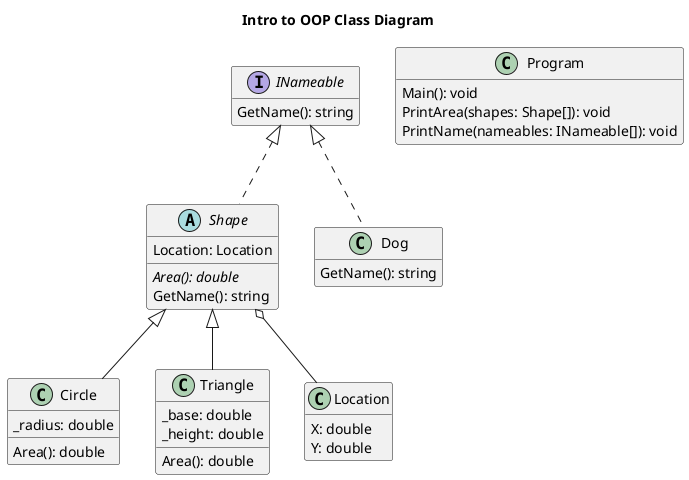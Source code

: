 ﻿@startuml
title Intro to OOP Class Diagram
hide empty members
abstract class Shape {
  {abstract} Area(): double
  Location: Location
  GetName(): string
}

interface INameable {
  GetName(): string
}

class Circle {
  _radius: double
  Area(): double
}

class Triangle {
  _base: double
  _height: double
  Area(): double
}

class Dog {
  GetName(): string
}

class Location  {
  X: double
  Y: double
}

class Program {
  Main(): void
  PrintArea(shapes: Shape[]): void
  PrintName(nameables: INameable[]): void
}

Shape <|-- Circle
Shape <|-- Triangle
INameable <|.. Shape
INameable <|.. Dog
Shape o-- Location

@enduml
